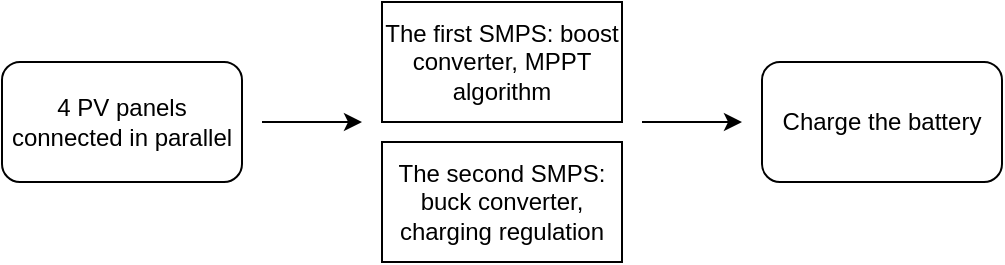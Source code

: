 <mxfile version="13.9.9" type="device"><diagram id="p3WPaOaZ_yCJbNMXL0V9" name="第 1 页"><mxGraphModel dx="768" dy="482" grid="0" gridSize="10" guides="1" tooltips="1" connect="1" arrows="1" fold="1" page="1" pageScale="1" pageWidth="827" pageHeight="1169" math="0" shadow="0"><root><mxCell id="0"/><mxCell id="1" parent="0"/><mxCell id="Hjm6aGIeNsw1WLcH5DEd-1" value="4 PV panels connected in parallel" style="rounded=1;whiteSpace=wrap;html=1;" parent="1" vertex="1"><mxGeometry x="80" y="210" width="120" height="60" as="geometry"/></mxCell><mxCell id="Hjm6aGIeNsw1WLcH5DEd-2" value="The first SMPS: boost converter, MPPT algorithm" style="rounded=0;whiteSpace=wrap;html=1;" parent="1" vertex="1"><mxGeometry x="270" y="180" width="120" height="60" as="geometry"/></mxCell><mxCell id="Hjm6aGIeNsw1WLcH5DEd-3" value="The second SMPS: buck converter, charging regulation" style="rounded=0;whiteSpace=wrap;html=1;" parent="1" vertex="1"><mxGeometry x="270" y="250" width="120" height="60" as="geometry"/></mxCell><mxCell id="Hjm6aGIeNsw1WLcH5DEd-4" value="Charge the battery" style="rounded=1;whiteSpace=wrap;html=1;" parent="1" vertex="1"><mxGeometry x="460" y="210" width="120" height="60" as="geometry"/></mxCell><mxCell id="Hjm6aGIeNsw1WLcH5DEd-5" value="" style="endArrow=classic;html=1;" parent="1" edge="1"><mxGeometry width="50" height="50" relative="1" as="geometry"><mxPoint x="210" y="240" as="sourcePoint"/><mxPoint x="260" y="240" as="targetPoint"/></mxGeometry></mxCell><mxCell id="Hjm6aGIeNsw1WLcH5DEd-6" value="" style="endArrow=classic;html=1;" parent="1" edge="1"><mxGeometry width="50" height="50" relative="1" as="geometry"><mxPoint x="400" y="240" as="sourcePoint"/><mxPoint x="450" y="240" as="targetPoint"/></mxGeometry></mxCell></root></mxGraphModel></diagram></mxfile>